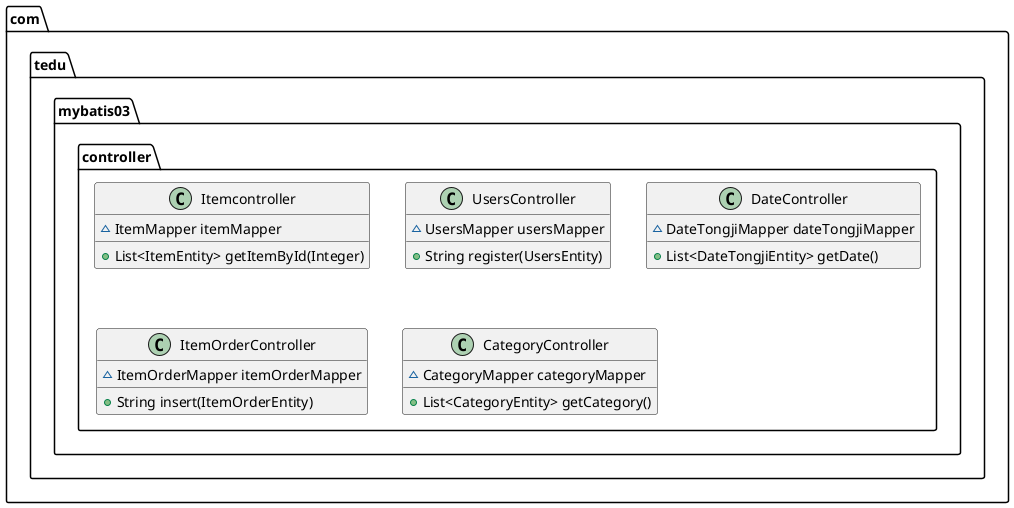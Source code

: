 @startuml
class com.tedu.mybatis03.controller.Itemcontroller {
~ ItemMapper itemMapper
+ List<ItemEntity> getItemById(Integer)
}
class com.tedu.mybatis03.controller.UsersController {
~ UsersMapper usersMapper
+ String register(UsersEntity)
}
class com.tedu.mybatis03.controller.DateController {
~ DateTongjiMapper dateTongjiMapper
+ List<DateTongjiEntity> getDate()
}
class com.tedu.mybatis03.controller.ItemOrderController {
~ ItemOrderMapper itemOrderMapper
+ String insert(ItemOrderEntity)
}
class com.tedu.mybatis03.controller.CategoryController {
~ CategoryMapper categoryMapper
+ List<CategoryEntity> getCategory()
}
@enduml